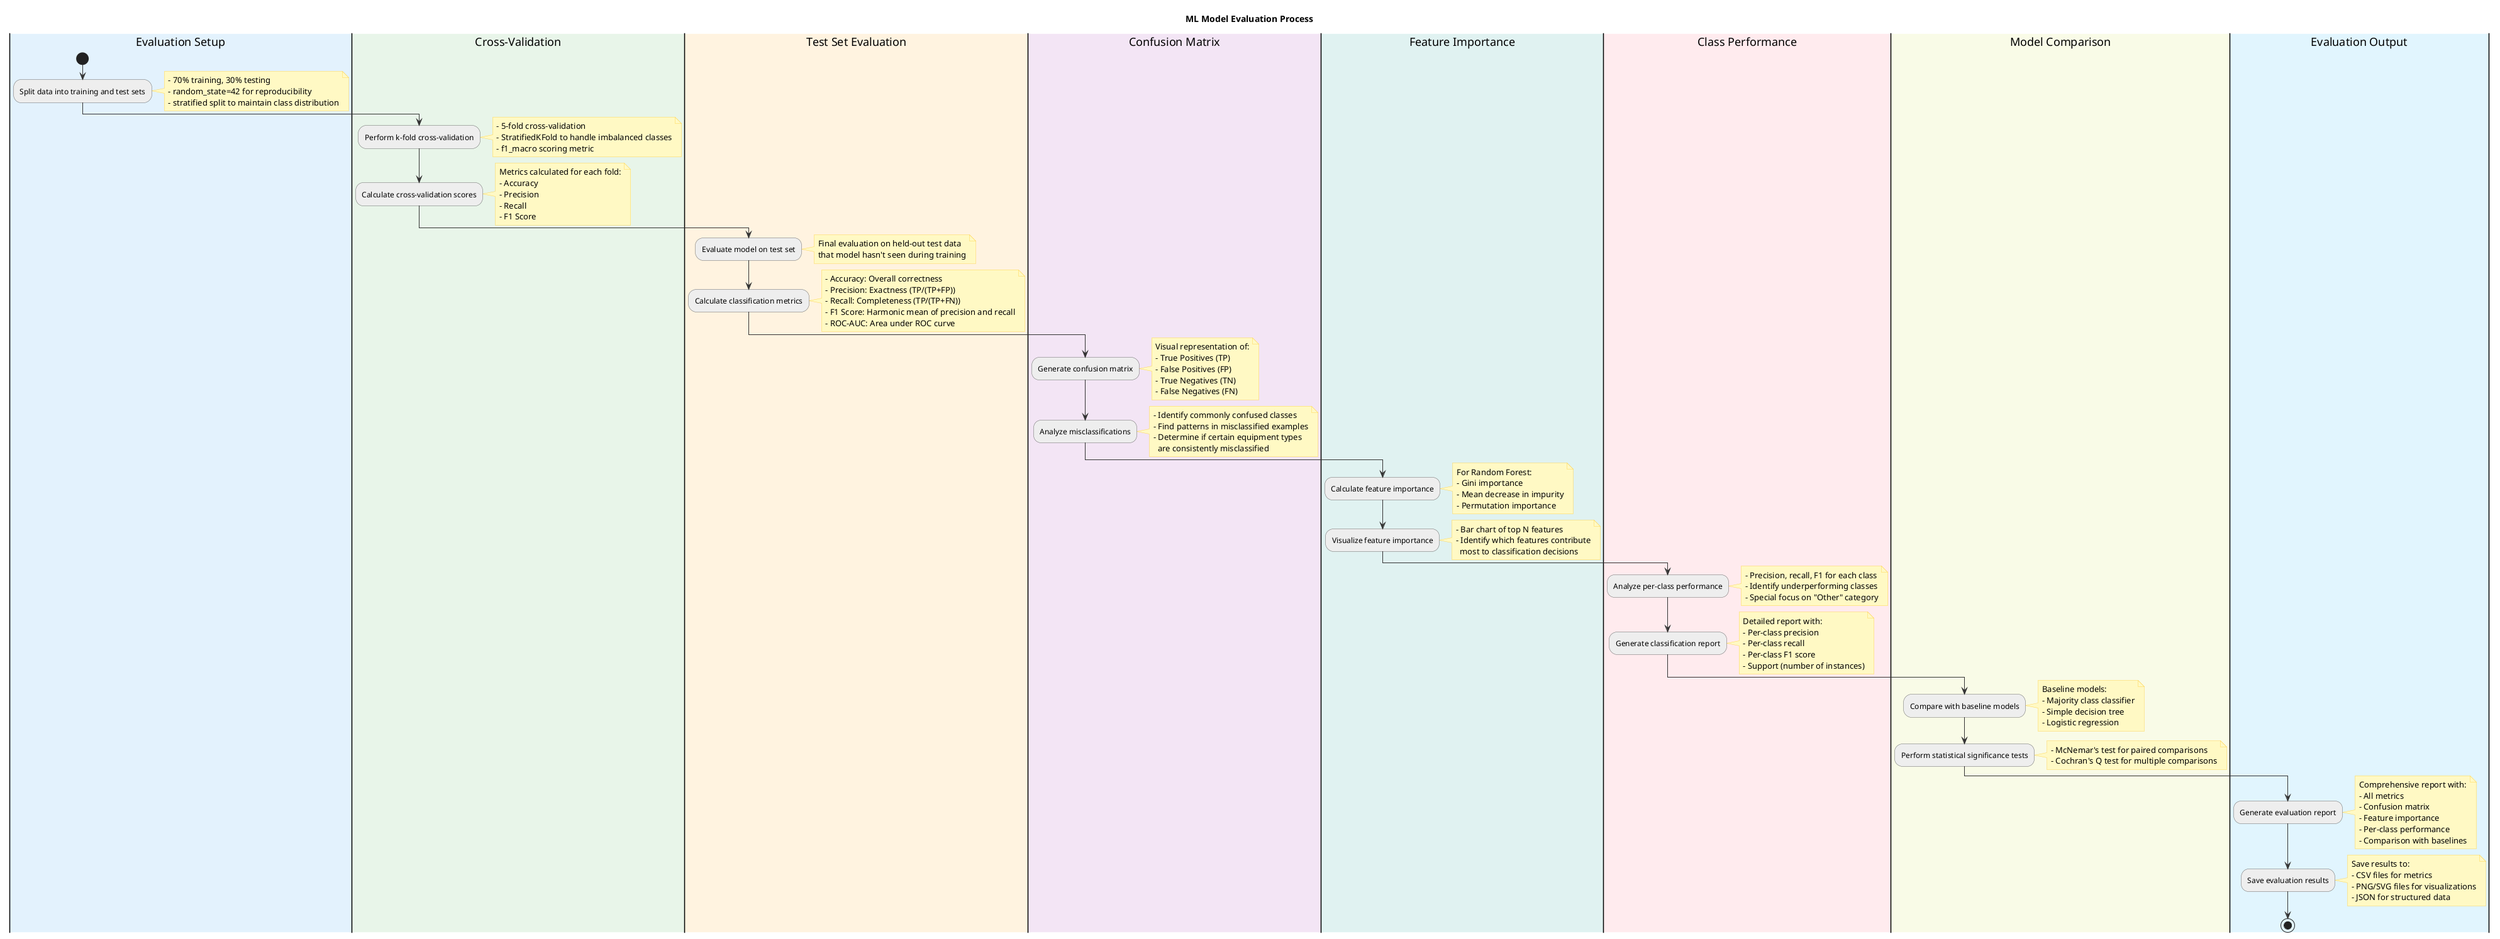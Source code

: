 @startuml "ML Model Evaluation"

' Define styles
skinparam backgroundColor white
skinparam ActivityBorderColor #666666
skinparam ActivityBackgroundColor #EEEEEE
skinparam ActivityDiamondBackgroundColor #E0F7FA
skinparam NoteBackgroundColor #FFF9C4
skinparam NoteBorderColor #FFD54F
skinparam ArrowColor #333333
skinparam ArrowFontSize 11
skinparam ActivityFontSize 12

' Title
title ML Model Evaluation Process

|#E3F2FD|Evaluation Setup|
start
:Split data into training and test sets;
note right
  - 70% training, 30% testing
  - random_state=42 for reproducibility
  - stratified split to maintain class distribution
end note

|#E8F5E9|Cross-Validation|
:Perform k-fold cross-validation;
note right
  - 5-fold cross-validation
  - StratifiedKFold to handle imbalanced classes
  - f1_macro scoring metric
end note

:Calculate cross-validation scores;
note right
  Metrics calculated for each fold:
  - Accuracy
  - Precision
  - Recall
  - F1 Score
end note

|#FFF3E0|Test Set Evaluation|
:Evaluate model on test set;
note right
  Final evaluation on held-out test data
  that model hasn't seen during training
end note

:Calculate classification metrics;
note right
  - Accuracy: Overall correctness
  - Precision: Exactness (TP/(TP+FP))
  - Recall: Completeness (TP/(TP+FN))
  - F1 Score: Harmonic mean of precision and recall
  - ROC-AUC: Area under ROC curve
end note

|#F3E5F5|Confusion Matrix|
:Generate confusion matrix;
note right
  Visual representation of:
  - True Positives (TP)
  - False Positives (FP)
  - True Negatives (TN)
  - False Negatives (FN)
end note

:Analyze misclassifications;
note right
  - Identify commonly confused classes
  - Find patterns in misclassified examples
  - Determine if certain equipment types
    are consistently misclassified
end note

|#E0F2F1|Feature Importance|
:Calculate feature importance;
note right
  For Random Forest:
  - Gini importance
  - Mean decrease in impurity
  - Permutation importance
end note

:Visualize feature importance;
note right
  - Bar chart of top N features
  - Identify which features contribute
    most to classification decisions
end note

|#FFEBEE|Class Performance|
:Analyze per-class performance;
note right
  - Precision, recall, F1 for each class
  - Identify underperforming classes
  - Special focus on "Other" category
end note

:Generate classification report;
note right
  Detailed report with:
  - Per-class precision
  - Per-class recall
  - Per-class F1 score
  - Support (number of instances)
end note

|#F9FBE7|Model Comparison|
:Compare with baseline models;
note right
  Baseline models:
  - Majority class classifier
  - Simple decision tree
  - Logistic regression
end note

:Perform statistical significance tests;
note right
  - McNemar's test for paired comparisons
  - Cochran's Q test for multiple comparisons
end note

|#E1F5FE|Evaluation Output|
:Generate evaluation report;
note right
  Comprehensive report with:
  - All metrics
  - Confusion matrix
  - Feature importance
  - Per-class performance
  - Comparison with baselines
end note

:Save evaluation results;
note right
  Save results to:
  - CSV files for metrics
  - PNG/SVG files for visualizations
  - JSON for structured data
end note

stop

@enduml